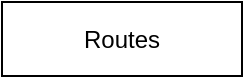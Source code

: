 <mxfile>
    <diagram id="tgJAAWrC0qG9Z_r0dEpS" name="Page-1">
        <mxGraphModel dx="821" dy="516" grid="0" gridSize="10" guides="1" tooltips="1" connect="1" arrows="1" fold="1" page="1" pageScale="1" pageWidth="827" pageHeight="1169" math="0" shadow="0">
            <root>
                <mxCell id="0"/>
                <mxCell id="1" parent="0"/>
                <mxCell id="2" value="Routes" style="rounded=0;whiteSpace=wrap;html=1;" vertex="1" parent="1">
                    <mxGeometry x="146" y="203" width="120" height="37" as="geometry"/>
                </mxCell>
            </root>
        </mxGraphModel>
    </diagram>
</mxfile>